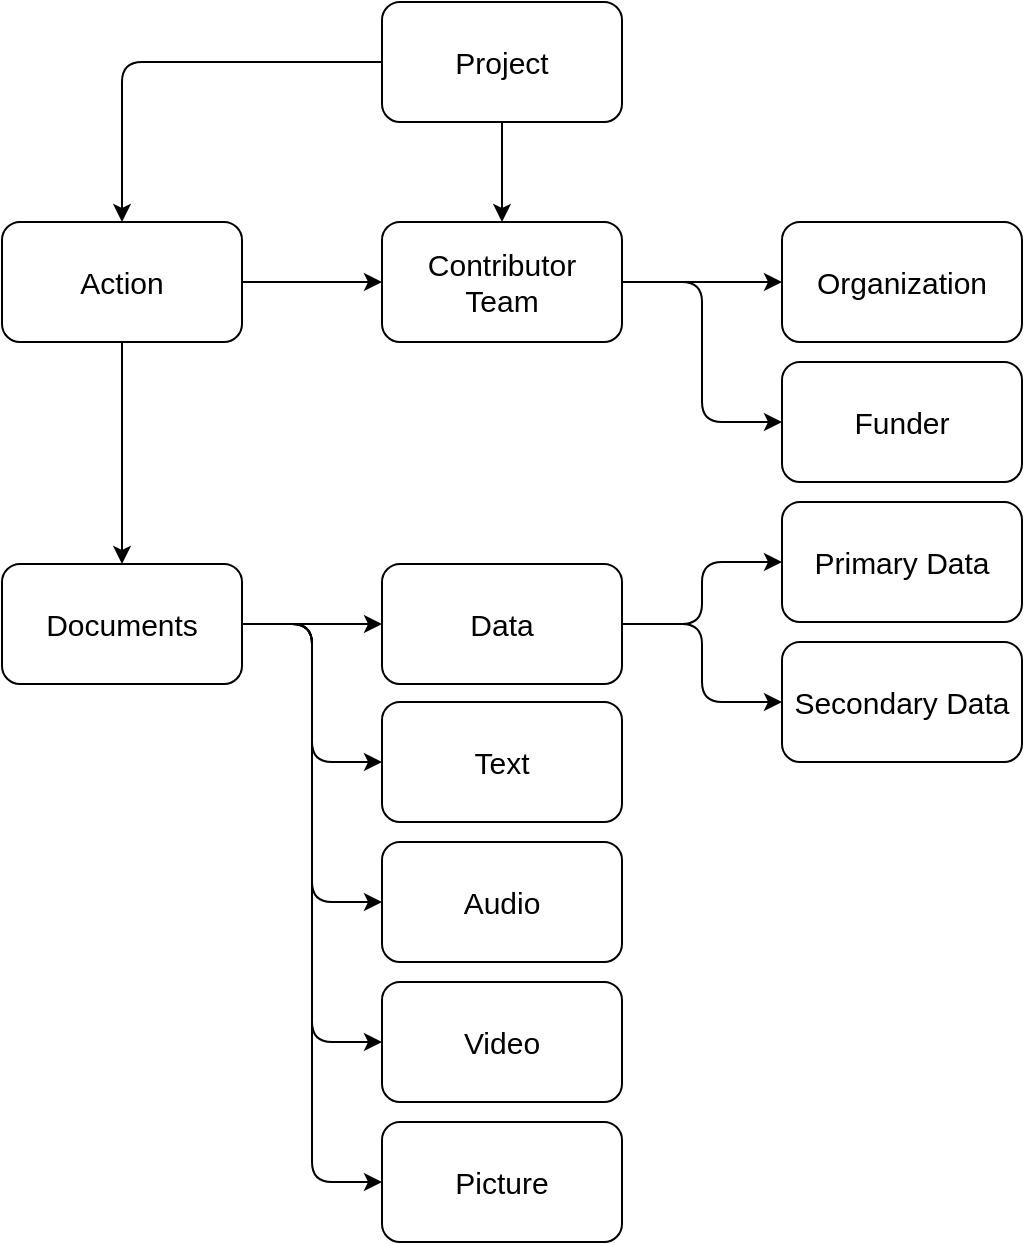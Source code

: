 <mxfile version="22.0.3" type="device">
  <diagram name="Page-1" id="0v4CuvBVWxd_3DYM-ltW">
    <mxGraphModel dx="866" dy="642" grid="1" gridSize="10" guides="1" tooltips="1" connect="1" arrows="1" fold="1" page="1" pageScale="1" pageWidth="850" pageHeight="1100" background="none" math="0" shadow="0">
      <root>
        <mxCell id="0" />
        <mxCell id="1" parent="0" />
        <mxCell id="Fg1O7Bf8251zc6ZZyEgf-36" style="edgeStyle=orthogonalEdgeStyle;rounded=1;orthogonalLoop=1;jettySize=auto;html=1;exitX=0;exitY=0.5;exitDx=0;exitDy=0;entryX=0.5;entryY=0;entryDx=0;entryDy=0;fontSize=15;" parent="1" source="Fg1O7Bf8251zc6ZZyEgf-2" target="Fg1O7Bf8251zc6ZZyEgf-35" edge="1">
          <mxGeometry relative="1" as="geometry" />
        </mxCell>
        <mxCell id="6Gd3NfDieY2zA0KMV2QC-1" value="" style="edgeStyle=orthogonalEdgeStyle;rounded=1;orthogonalLoop=1;jettySize=auto;html=1;" edge="1" parent="1" source="Fg1O7Bf8251zc6ZZyEgf-2" target="Fg1O7Bf8251zc6ZZyEgf-3">
          <mxGeometry relative="1" as="geometry" />
        </mxCell>
        <mxCell id="Fg1O7Bf8251zc6ZZyEgf-2" value="Project" style="rounded=1;whiteSpace=wrap;html=1;fontSize=15;" parent="1" vertex="1">
          <mxGeometry x="410" y="40" width="120" height="60" as="geometry" />
        </mxCell>
        <mxCell id="Fg1O7Bf8251zc6ZZyEgf-6" value="" style="edgeStyle=orthogonalEdgeStyle;rounded=1;orthogonalLoop=1;jettySize=auto;html=1;fontSize=15;" parent="1" source="Fg1O7Bf8251zc6ZZyEgf-3" target="Fg1O7Bf8251zc6ZZyEgf-5" edge="1">
          <mxGeometry relative="1" as="geometry" />
        </mxCell>
        <mxCell id="Fg1O7Bf8251zc6ZZyEgf-39" style="edgeStyle=orthogonalEdgeStyle;rounded=1;orthogonalLoop=1;jettySize=auto;html=1;exitX=1;exitY=0.5;exitDx=0;exitDy=0;entryX=0;entryY=0.5;entryDx=0;entryDy=0;fontSize=15;" parent="1" source="Fg1O7Bf8251zc6ZZyEgf-3" target="Fg1O7Bf8251zc6ZZyEgf-9" edge="1">
          <mxGeometry relative="1" as="geometry" />
        </mxCell>
        <mxCell id="Fg1O7Bf8251zc6ZZyEgf-3" value="Contributor&lt;br&gt;Team" style="rounded=1;whiteSpace=wrap;html=1;fontSize=15;" parent="1" vertex="1">
          <mxGeometry x="410" y="150" width="120" height="60" as="geometry" />
        </mxCell>
        <mxCell id="Fg1O7Bf8251zc6ZZyEgf-5" value="Organization" style="rounded=1;whiteSpace=wrap;html=1;fontSize=15;" parent="1" vertex="1">
          <mxGeometry x="610" y="150" width="120" height="60" as="geometry" />
        </mxCell>
        <mxCell id="Fg1O7Bf8251zc6ZZyEgf-9" value="Funder" style="rounded=1;whiteSpace=wrap;html=1;fontSize=15;" parent="1" vertex="1">
          <mxGeometry x="610" y="220" width="120" height="60" as="geometry" />
        </mxCell>
        <mxCell id="Fg1O7Bf8251zc6ZZyEgf-17" value="" style="edgeStyle=orthogonalEdgeStyle;rounded=1;orthogonalLoop=1;jettySize=auto;html=1;fontSize=15;" parent="1" source="Fg1O7Bf8251zc6ZZyEgf-15" target="Fg1O7Bf8251zc6ZZyEgf-16" edge="1">
          <mxGeometry relative="1" as="geometry" />
        </mxCell>
        <mxCell id="Fg1O7Bf8251zc6ZZyEgf-25" style="edgeStyle=orthogonalEdgeStyle;rounded=1;orthogonalLoop=1;jettySize=auto;html=1;exitX=1;exitY=0.5;exitDx=0;exitDy=0;entryX=0;entryY=0.5;entryDx=0;entryDy=0;fontSize=15;" parent="1" source="Fg1O7Bf8251zc6ZZyEgf-15" target="Fg1O7Bf8251zc6ZZyEgf-23" edge="1">
          <mxGeometry relative="1" as="geometry" />
        </mxCell>
        <mxCell id="Fg1O7Bf8251zc6ZZyEgf-27" style="edgeStyle=orthogonalEdgeStyle;rounded=1;orthogonalLoop=1;jettySize=auto;html=1;exitX=1;exitY=0.5;exitDx=0;exitDy=0;entryX=0;entryY=0.5;entryDx=0;entryDy=0;fontSize=15;" parent="1" source="Fg1O7Bf8251zc6ZZyEgf-15" target="Fg1O7Bf8251zc6ZZyEgf-26" edge="1">
          <mxGeometry relative="1" as="geometry" />
        </mxCell>
        <mxCell id="Fg1O7Bf8251zc6ZZyEgf-31" style="edgeStyle=orthogonalEdgeStyle;rounded=1;orthogonalLoop=1;jettySize=auto;html=1;exitX=1;exitY=0.5;exitDx=0;exitDy=0;entryX=0;entryY=0.5;entryDx=0;entryDy=0;fontSize=15;" parent="1" source="Fg1O7Bf8251zc6ZZyEgf-15" target="Fg1O7Bf8251zc6ZZyEgf-29" edge="1">
          <mxGeometry relative="1" as="geometry" />
        </mxCell>
        <mxCell id="Fg1O7Bf8251zc6ZZyEgf-32" style="edgeStyle=orthogonalEdgeStyle;rounded=1;orthogonalLoop=1;jettySize=auto;html=1;exitX=1;exitY=0.5;exitDx=0;exitDy=0;entryX=0;entryY=0.5;entryDx=0;entryDy=0;fontSize=15;" parent="1" source="Fg1O7Bf8251zc6ZZyEgf-15" target="Fg1O7Bf8251zc6ZZyEgf-30" edge="1">
          <mxGeometry relative="1" as="geometry" />
        </mxCell>
        <mxCell id="Fg1O7Bf8251zc6ZZyEgf-15" value="Documents" style="rounded=1;whiteSpace=wrap;html=1;fontSize=15;" parent="1" vertex="1">
          <mxGeometry x="220" y="321" width="120" height="60" as="geometry" />
        </mxCell>
        <mxCell id="Fg1O7Bf8251zc6ZZyEgf-19" value="" style="edgeStyle=orthogonalEdgeStyle;rounded=1;orthogonalLoop=1;jettySize=auto;html=1;fontSize=15;" parent="1" source="Fg1O7Bf8251zc6ZZyEgf-16" target="Fg1O7Bf8251zc6ZZyEgf-18" edge="1">
          <mxGeometry relative="1" as="geometry" />
        </mxCell>
        <mxCell id="Fg1O7Bf8251zc6ZZyEgf-22" style="edgeStyle=orthogonalEdgeStyle;rounded=1;orthogonalLoop=1;jettySize=auto;html=1;exitX=1;exitY=0.5;exitDx=0;exitDy=0;entryX=0;entryY=0.5;entryDx=0;entryDy=0;fontSize=15;" parent="1" source="Fg1O7Bf8251zc6ZZyEgf-16" target="Fg1O7Bf8251zc6ZZyEgf-21" edge="1">
          <mxGeometry relative="1" as="geometry" />
        </mxCell>
        <mxCell id="Fg1O7Bf8251zc6ZZyEgf-16" value="Data" style="rounded=1;whiteSpace=wrap;html=1;fontSize=15;" parent="1" vertex="1">
          <mxGeometry x="410" y="321" width="120" height="60" as="geometry" />
        </mxCell>
        <mxCell id="Fg1O7Bf8251zc6ZZyEgf-18" value="Primary Data" style="rounded=1;whiteSpace=wrap;html=1;fontSize=15;" parent="1" vertex="1">
          <mxGeometry x="610" y="290" width="120" height="60" as="geometry" />
        </mxCell>
        <mxCell id="Fg1O7Bf8251zc6ZZyEgf-21" value="Secondary Data" style="rounded=1;whiteSpace=wrap;html=1;fontSize=15;" parent="1" vertex="1">
          <mxGeometry x="610" y="360" width="120" height="60" as="geometry" />
        </mxCell>
        <mxCell id="Fg1O7Bf8251zc6ZZyEgf-23" value="Text" style="rounded=1;whiteSpace=wrap;html=1;fontSize=15;" parent="1" vertex="1">
          <mxGeometry x="410" y="390" width="120" height="60" as="geometry" />
        </mxCell>
        <mxCell id="Fg1O7Bf8251zc6ZZyEgf-26" value="Audio" style="rounded=1;whiteSpace=wrap;html=1;fontSize=15;" parent="1" vertex="1">
          <mxGeometry x="410" y="460" width="120" height="60" as="geometry" />
        </mxCell>
        <mxCell id="Fg1O7Bf8251zc6ZZyEgf-29" value="Video" style="rounded=1;whiteSpace=wrap;html=1;fontSize=15;" parent="1" vertex="1">
          <mxGeometry x="410" y="530" width="120" height="60" as="geometry" />
        </mxCell>
        <mxCell id="Fg1O7Bf8251zc6ZZyEgf-30" value="Picture" style="rounded=1;whiteSpace=wrap;html=1;fontSize=15;" parent="1" vertex="1">
          <mxGeometry x="410" y="600" width="120" height="60" as="geometry" />
        </mxCell>
        <mxCell id="Fg1O7Bf8251zc6ZZyEgf-37" style="edgeStyle=orthogonalEdgeStyle;rounded=1;orthogonalLoop=1;jettySize=auto;html=1;exitX=1;exitY=0.5;exitDx=0;exitDy=0;fontSize=15;" parent="1" source="Fg1O7Bf8251zc6ZZyEgf-35" target="Fg1O7Bf8251zc6ZZyEgf-3" edge="1">
          <mxGeometry relative="1" as="geometry" />
        </mxCell>
        <mxCell id="6Gd3NfDieY2zA0KMV2QC-2" value="" style="edgeStyle=orthogonalEdgeStyle;rounded=1;orthogonalLoop=1;jettySize=auto;html=1;" edge="1" parent="1" source="Fg1O7Bf8251zc6ZZyEgf-35" target="Fg1O7Bf8251zc6ZZyEgf-15">
          <mxGeometry relative="1" as="geometry" />
        </mxCell>
        <mxCell id="Fg1O7Bf8251zc6ZZyEgf-35" value="Action" style="rounded=1;whiteSpace=wrap;html=1;fontSize=15;" parent="1" vertex="1">
          <mxGeometry x="220" y="150" width="120" height="60" as="geometry" />
        </mxCell>
      </root>
    </mxGraphModel>
  </diagram>
</mxfile>
